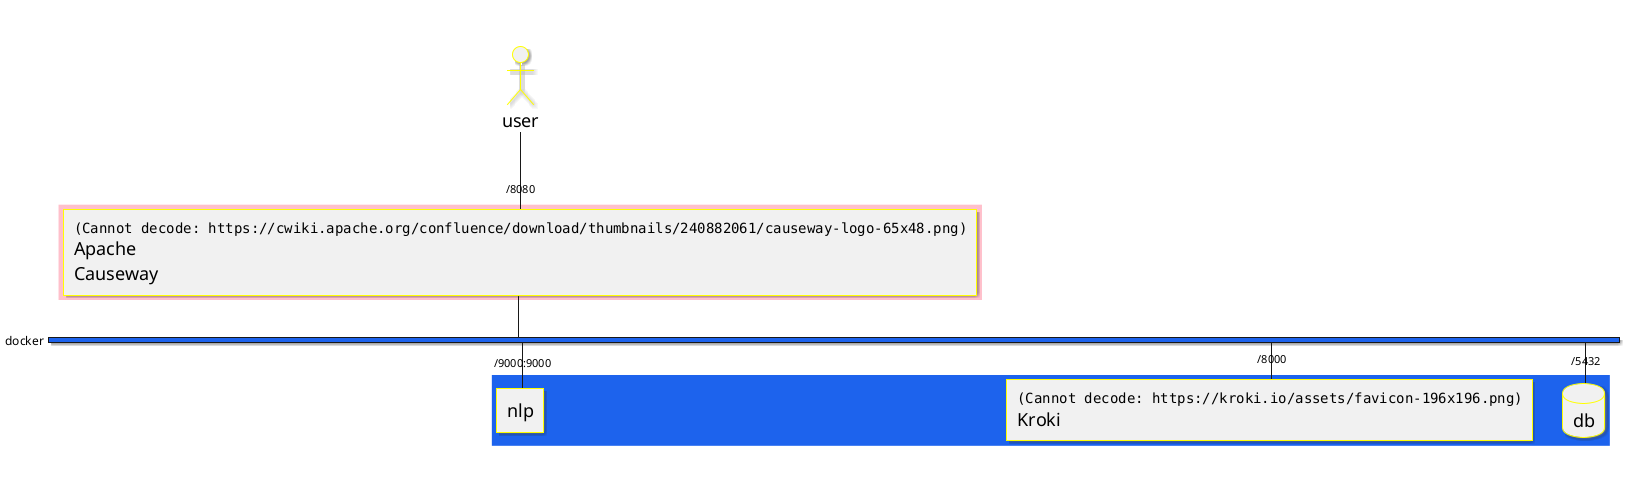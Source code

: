 @startuml
' https://plantuml.com/nwdiag
<style>
root {
 shadowing 1
}
 server {
    'BackGroundColor pink
    LineColor yellow
    LineThickness 1.0
    ' FontXXX only for description or label
    FontSize 18
    'FontColor #blue
  }
</style>
nwdiag {
    group services {
        color = "#1D63ED";
        nlp;
        kroki;
        db;
    }
    group app {
        color = "#pink";
        app [address="/8080", description=<img:https://cwiki.apache.org/confluence/download/thumbnails/240882061/causeway-logo-65x48.png{scale=0.5}>\nApache\nCauseway];
    }

    user [shape = actor];
    user -- app;
    network docker {
        color = "#1D63ED";
        nlp [address="/9000:9000"];
        kroki [address="/8000", description=<img:https://kroki.io/assets/favicon-196x196.png{scale=0.15}>\nKroki];
        db [shape = database, address="/5432"];
        app;
  }
}
@enduml
